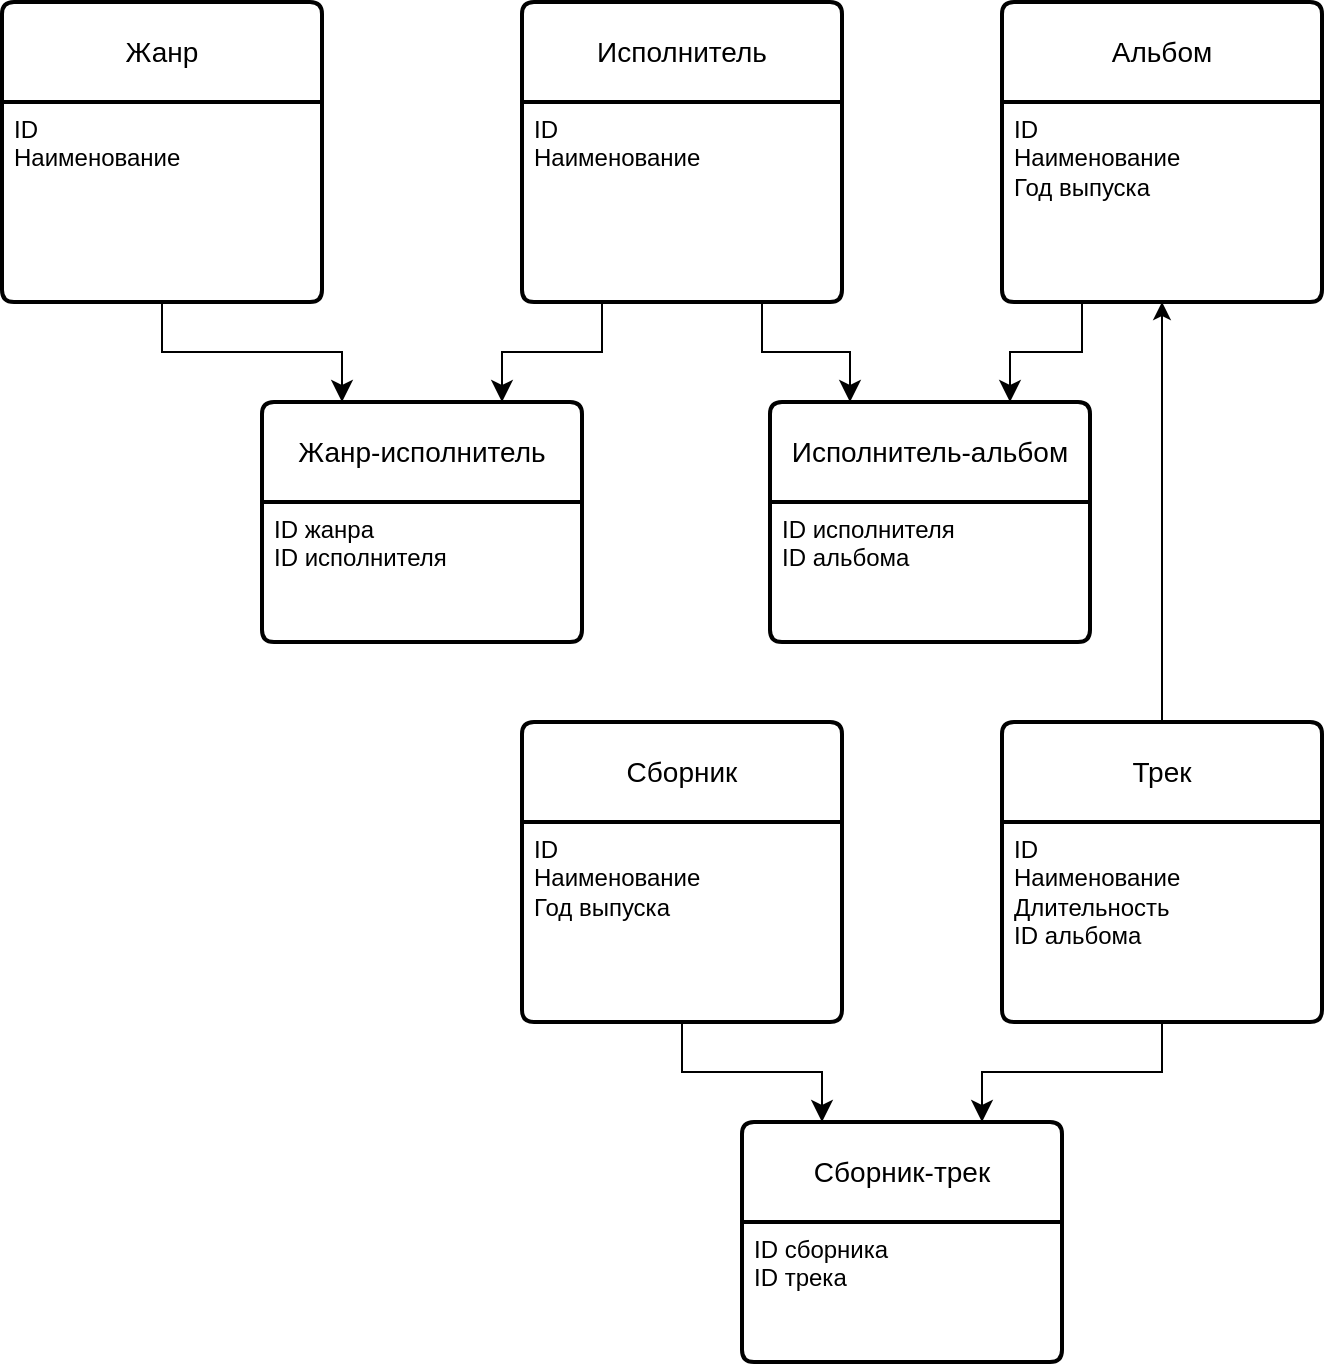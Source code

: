 <mxfile version="24.5.2" type="device">
  <diagram name="Страница — 1" id="_IJi9mZW_Gg0tmsnh7kK">
    <mxGraphModel dx="1434" dy="746" grid="1" gridSize="10" guides="1" tooltips="1" connect="1" arrows="1" fold="1" page="1" pageScale="1" pageWidth="827" pageHeight="1169" math="0" shadow="0">
      <root>
        <mxCell id="0" />
        <mxCell id="1" parent="0" />
        <mxCell id="8i224ssHuY37ZU3akn2d-1" value="Жанр" style="swimlane;childLayout=stackLayout;horizontal=1;startSize=50;horizontalStack=0;rounded=1;fontSize=14;fontStyle=0;strokeWidth=2;resizeParent=0;resizeLast=1;shadow=0;dashed=0;align=center;arcSize=4;whiteSpace=wrap;html=1;" parent="1" vertex="1">
          <mxGeometry x="30" y="20" width="160" height="150" as="geometry" />
        </mxCell>
        <mxCell id="8i224ssHuY37ZU3akn2d-2" value="ID&lt;br&gt;Наименование" style="align=left;strokeColor=none;fillColor=none;spacingLeft=4;fontSize=12;verticalAlign=top;resizable=0;rotatable=0;part=1;html=1;" parent="8i224ssHuY37ZU3akn2d-1" vertex="1">
          <mxGeometry y="50" width="160" height="100" as="geometry" />
        </mxCell>
        <mxCell id="8i224ssHuY37ZU3akn2d-3" value="Исполнитель" style="swimlane;childLayout=stackLayout;horizontal=1;startSize=50;horizontalStack=0;rounded=1;fontSize=14;fontStyle=0;strokeWidth=2;resizeParent=0;resizeLast=1;shadow=0;dashed=0;align=center;arcSize=4;whiteSpace=wrap;html=1;" parent="1" vertex="1">
          <mxGeometry x="290" y="20" width="160" height="150" as="geometry" />
        </mxCell>
        <mxCell id="8i224ssHuY37ZU3akn2d-4" value="ID&lt;br&gt;Наименование" style="align=left;strokeColor=none;fillColor=none;spacingLeft=4;fontSize=12;verticalAlign=top;resizable=0;rotatable=0;part=1;html=1;" parent="8i224ssHuY37ZU3akn2d-3" vertex="1">
          <mxGeometry y="50" width="160" height="100" as="geometry" />
        </mxCell>
        <mxCell id="8i224ssHuY37ZU3akn2d-5" value="Альбом" style="swimlane;childLayout=stackLayout;horizontal=1;startSize=50;horizontalStack=0;rounded=1;fontSize=14;fontStyle=0;strokeWidth=2;resizeParent=0;resizeLast=1;shadow=0;dashed=0;align=center;arcSize=4;whiteSpace=wrap;html=1;" parent="1" vertex="1">
          <mxGeometry x="530" y="20" width="160" height="150" as="geometry" />
        </mxCell>
        <mxCell id="8i224ssHuY37ZU3akn2d-6" value="ID&lt;br&gt;Наименование&lt;br&gt;Год выпуска" style="align=left;strokeColor=none;fillColor=none;spacingLeft=4;fontSize=12;verticalAlign=top;resizable=0;rotatable=0;part=1;html=1;" parent="8i224ssHuY37ZU3akn2d-5" vertex="1">
          <mxGeometry y="50" width="160" height="100" as="geometry" />
        </mxCell>
        <mxCell id="8i224ssHuY37ZU3akn2d-10" style="edgeStyle=orthogonalEdgeStyle;rounded=0;orthogonalLoop=1;jettySize=auto;html=1;exitX=0.5;exitY=0;exitDx=0;exitDy=0;entryX=0.5;entryY=1;entryDx=0;entryDy=0;" parent="1" source="8i224ssHuY37ZU3akn2d-7" target="8i224ssHuY37ZU3akn2d-6" edge="1">
          <mxGeometry relative="1" as="geometry" />
        </mxCell>
        <mxCell id="8i224ssHuY37ZU3akn2d-7" value="Трек" style="swimlane;childLayout=stackLayout;horizontal=1;startSize=50;horizontalStack=0;rounded=1;fontSize=14;fontStyle=0;strokeWidth=2;resizeParent=0;resizeLast=1;shadow=0;dashed=0;align=center;arcSize=4;whiteSpace=wrap;html=1;" parent="1" vertex="1">
          <mxGeometry x="530" y="380" width="160" height="150" as="geometry" />
        </mxCell>
        <mxCell id="8i224ssHuY37ZU3akn2d-8" value="ID&lt;br&gt;Наименование&lt;br&gt;Длительность&lt;br&gt;ID альбома&lt;br&gt;" style="align=left;strokeColor=none;fillColor=none;spacingLeft=4;fontSize=12;verticalAlign=top;resizable=0;rotatable=0;part=1;html=1;" parent="8i224ssHuY37ZU3akn2d-7" vertex="1">
          <mxGeometry y="50" width="160" height="100" as="geometry" />
        </mxCell>
        <mxCell id="wBUrFChYoXsnIOGz6mUe-5" value="Сборник" style="swimlane;childLayout=stackLayout;horizontal=1;startSize=50;horizontalStack=0;rounded=1;fontSize=14;fontStyle=0;strokeWidth=2;resizeParent=0;resizeLast=1;shadow=0;dashed=0;align=center;arcSize=4;whiteSpace=wrap;html=1;" vertex="1" parent="1">
          <mxGeometry x="290" y="380" width="160" height="150" as="geometry" />
        </mxCell>
        <mxCell id="wBUrFChYoXsnIOGz6mUe-6" value="ID&lt;div&gt;Наименование&lt;/div&gt;&lt;div&gt;Год выпуска&lt;/div&gt;" style="align=left;strokeColor=none;fillColor=none;spacingLeft=4;fontSize=12;verticalAlign=top;resizable=0;rotatable=0;part=1;html=1;" vertex="1" parent="wBUrFChYoXsnIOGz6mUe-5">
          <mxGeometry y="50" width="160" height="100" as="geometry" />
        </mxCell>
        <mxCell id="wBUrFChYoXsnIOGz6mUe-7" style="edgeStyle=orthogonalEdgeStyle;rounded=0;orthogonalLoop=1;jettySize=auto;html=1;opacity=0;" edge="1" parent="1" source="wBUrFChYoXsnIOGz6mUe-6">
          <mxGeometry relative="1" as="geometry">
            <mxPoint x="370" y="340" as="targetPoint" />
          </mxGeometry>
        </mxCell>
        <mxCell id="wBUrFChYoXsnIOGz6mUe-9" value="Сборник-трек" style="swimlane;childLayout=stackLayout;horizontal=1;startSize=50;horizontalStack=0;rounded=1;fontSize=14;fontStyle=0;strokeWidth=2;resizeParent=0;resizeLast=1;shadow=0;dashed=0;align=center;arcSize=4;whiteSpace=wrap;html=1;" vertex="1" parent="1">
          <mxGeometry x="400" y="580" width="160" height="120" as="geometry" />
        </mxCell>
        <mxCell id="wBUrFChYoXsnIOGz6mUe-10" value="ID сборника&lt;div&gt;ID трека&lt;/div&gt;" style="align=left;strokeColor=none;fillColor=none;spacingLeft=4;fontSize=12;verticalAlign=top;resizable=0;rotatable=0;part=1;html=1;" vertex="1" parent="wBUrFChYoXsnIOGz6mUe-9">
          <mxGeometry y="50" width="160" height="70" as="geometry" />
        </mxCell>
        <mxCell id="wBUrFChYoXsnIOGz6mUe-11" value="" style="edgeStyle=elbowEdgeStyle;elbow=vertical;endArrow=classic;html=1;curved=0;rounded=0;endSize=8;startSize=8;entryX=0.75;entryY=0;entryDx=0;entryDy=0;exitX=0.5;exitY=1;exitDx=0;exitDy=0;" edge="1" parent="1" source="8i224ssHuY37ZU3akn2d-8" target="wBUrFChYoXsnIOGz6mUe-9">
          <mxGeometry width="50" height="50" relative="1" as="geometry">
            <mxPoint x="610" y="400" as="sourcePoint" />
            <mxPoint x="440" y="360" as="targetPoint" />
          </mxGeometry>
        </mxCell>
        <mxCell id="wBUrFChYoXsnIOGz6mUe-12" value="" style="edgeStyle=elbowEdgeStyle;elbow=vertical;endArrow=classic;html=1;curved=0;rounded=0;endSize=8;startSize=8;entryX=0.25;entryY=0;entryDx=0;entryDy=0;exitX=0.5;exitY=1;exitDx=0;exitDy=0;" edge="1" parent="1" source="wBUrFChYoXsnIOGz6mUe-6" target="wBUrFChYoXsnIOGz6mUe-9">
          <mxGeometry width="50" height="50" relative="1" as="geometry">
            <mxPoint x="390" y="410" as="sourcePoint" />
            <mxPoint x="440" y="360" as="targetPoint" />
          </mxGeometry>
        </mxCell>
        <mxCell id="wBUrFChYoXsnIOGz6mUe-13" value="Исполнитель-альбом" style="swimlane;childLayout=stackLayout;horizontal=1;startSize=50;horizontalStack=0;rounded=1;fontSize=14;fontStyle=0;strokeWidth=2;resizeParent=0;resizeLast=1;shadow=0;dashed=0;align=center;arcSize=4;whiteSpace=wrap;html=1;" vertex="1" parent="1">
          <mxGeometry x="414" y="220" width="160" height="120" as="geometry" />
        </mxCell>
        <mxCell id="wBUrFChYoXsnIOGz6mUe-14" value="ID исполнителя&lt;div&gt;ID альбома&lt;/div&gt;" style="align=left;strokeColor=none;fillColor=none;spacingLeft=4;fontSize=12;verticalAlign=top;resizable=0;rotatable=0;part=1;html=1;" vertex="1" parent="wBUrFChYoXsnIOGz6mUe-13">
          <mxGeometry y="50" width="160" height="70" as="geometry" />
        </mxCell>
        <mxCell id="wBUrFChYoXsnIOGz6mUe-15" value="Жанр-исполнитель" style="swimlane;childLayout=stackLayout;horizontal=1;startSize=50;horizontalStack=0;rounded=1;fontSize=14;fontStyle=0;strokeWidth=2;resizeParent=0;resizeLast=1;shadow=0;dashed=0;align=center;arcSize=4;whiteSpace=wrap;html=1;" vertex="1" parent="1">
          <mxGeometry x="160" y="220" width="160" height="120" as="geometry" />
        </mxCell>
        <mxCell id="wBUrFChYoXsnIOGz6mUe-16" value="ID жанра&lt;div&gt;ID исполнителя&lt;/div&gt;" style="align=left;strokeColor=none;fillColor=none;spacingLeft=4;fontSize=12;verticalAlign=top;resizable=0;rotatable=0;part=1;html=1;" vertex="1" parent="wBUrFChYoXsnIOGz6mUe-15">
          <mxGeometry y="50" width="160" height="70" as="geometry" />
        </mxCell>
        <mxCell id="wBUrFChYoXsnIOGz6mUe-17" value="" style="edgeStyle=elbowEdgeStyle;elbow=vertical;endArrow=classic;html=1;curved=0;rounded=0;endSize=8;startSize=8;exitX=0.5;exitY=1;exitDx=0;exitDy=0;entryX=0.25;entryY=0;entryDx=0;entryDy=0;" edge="1" parent="1" source="8i224ssHuY37ZU3akn2d-2" target="wBUrFChYoXsnIOGz6mUe-15">
          <mxGeometry width="50" height="50" relative="1" as="geometry">
            <mxPoint x="120" y="170" as="sourcePoint" />
            <mxPoint x="220" y="220" as="targetPoint" />
          </mxGeometry>
        </mxCell>
        <mxCell id="wBUrFChYoXsnIOGz6mUe-18" value="" style="edgeStyle=elbowEdgeStyle;elbow=vertical;endArrow=classic;html=1;curved=0;rounded=0;endSize=8;startSize=8;entryX=0.75;entryY=0;entryDx=0;entryDy=0;exitX=0.25;exitY=1;exitDx=0;exitDy=0;" edge="1" parent="1" source="8i224ssHuY37ZU3akn2d-4" target="wBUrFChYoXsnIOGz6mUe-15">
          <mxGeometry width="50" height="50" relative="1" as="geometry">
            <mxPoint x="381" y="144" as="sourcePoint" />
            <mxPoint x="270" y="220" as="targetPoint" />
          </mxGeometry>
        </mxCell>
        <mxCell id="wBUrFChYoXsnIOGz6mUe-19" value="" style="edgeStyle=elbowEdgeStyle;elbow=vertical;endArrow=classic;html=1;curved=0;rounded=0;endSize=8;startSize=8;exitX=0.75;exitY=1;exitDx=0;exitDy=0;entryX=0.25;entryY=0;entryDx=0;entryDy=0;" edge="1" parent="1" source="8i224ssHuY37ZU3akn2d-4" target="wBUrFChYoXsnIOGz6mUe-13">
          <mxGeometry width="50" height="50" relative="1" as="geometry">
            <mxPoint x="380" y="170" as="sourcePoint" />
            <mxPoint x="490" y="220" as="targetPoint" />
          </mxGeometry>
        </mxCell>
        <mxCell id="wBUrFChYoXsnIOGz6mUe-20" value="" style="edgeStyle=elbowEdgeStyle;elbow=vertical;endArrow=classic;html=1;curved=0;rounded=0;endSize=8;startSize=8;entryX=0.75;entryY=0;entryDx=0;entryDy=0;exitX=0.25;exitY=1;exitDx=0;exitDy=0;" edge="1" parent="1" source="8i224ssHuY37ZU3akn2d-6" target="wBUrFChYoXsnIOGz6mUe-13">
          <mxGeometry width="50" height="50" relative="1" as="geometry">
            <mxPoint x="610" y="170" as="sourcePoint" />
            <mxPoint x="510" y="220" as="targetPoint" />
          </mxGeometry>
        </mxCell>
      </root>
    </mxGraphModel>
  </diagram>
</mxfile>
